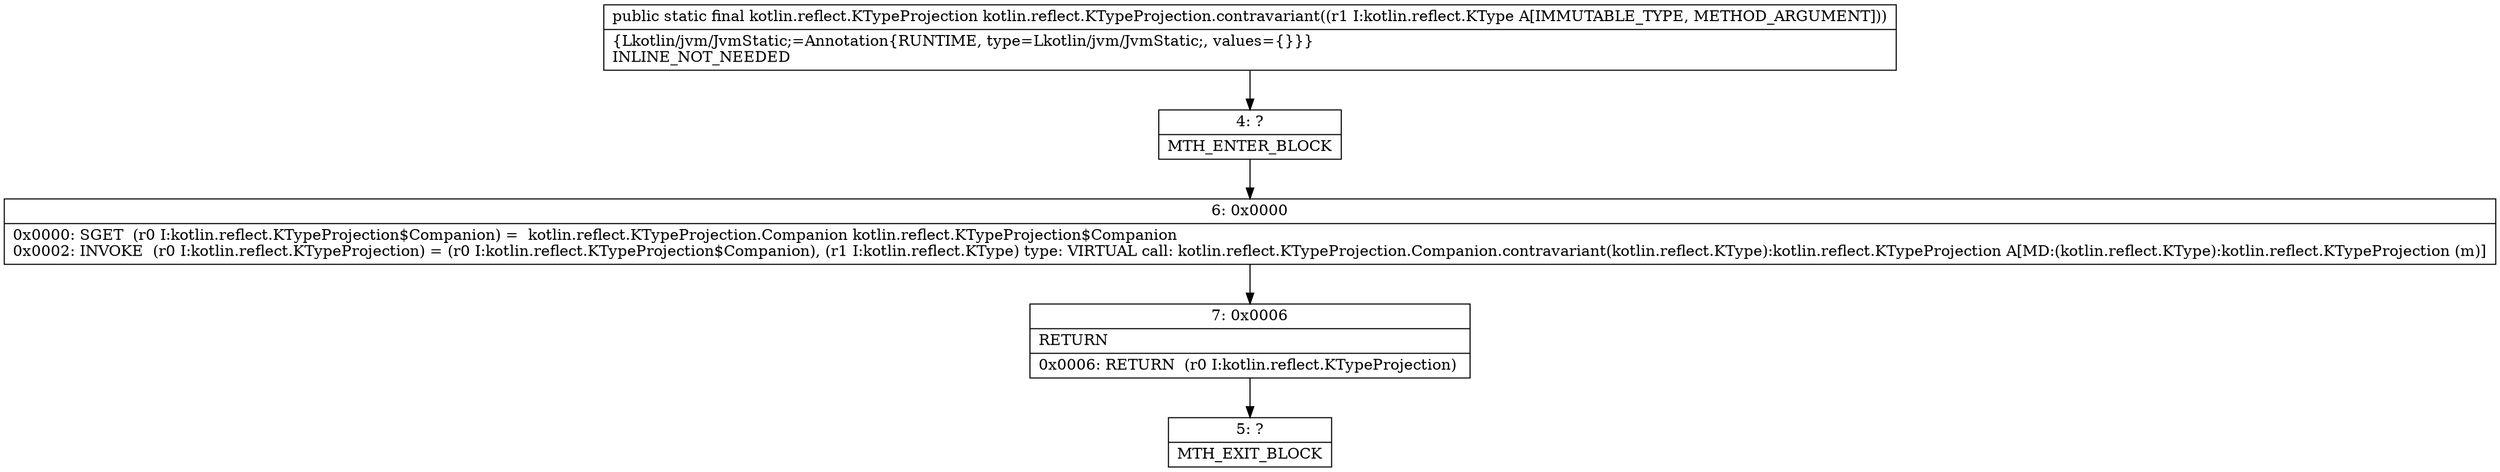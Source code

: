 digraph "CFG forkotlin.reflect.KTypeProjection.contravariant(Lkotlin\/reflect\/KType;)Lkotlin\/reflect\/KTypeProjection;" {
Node_4 [shape=record,label="{4\:\ ?|MTH_ENTER_BLOCK\l}"];
Node_6 [shape=record,label="{6\:\ 0x0000|0x0000: SGET  (r0 I:kotlin.reflect.KTypeProjection$Companion) =  kotlin.reflect.KTypeProjection.Companion kotlin.reflect.KTypeProjection$Companion \l0x0002: INVOKE  (r0 I:kotlin.reflect.KTypeProjection) = (r0 I:kotlin.reflect.KTypeProjection$Companion), (r1 I:kotlin.reflect.KType) type: VIRTUAL call: kotlin.reflect.KTypeProjection.Companion.contravariant(kotlin.reflect.KType):kotlin.reflect.KTypeProjection A[MD:(kotlin.reflect.KType):kotlin.reflect.KTypeProjection (m)]\l}"];
Node_7 [shape=record,label="{7\:\ 0x0006|RETURN\l|0x0006: RETURN  (r0 I:kotlin.reflect.KTypeProjection) \l}"];
Node_5 [shape=record,label="{5\:\ ?|MTH_EXIT_BLOCK\l}"];
MethodNode[shape=record,label="{public static final kotlin.reflect.KTypeProjection kotlin.reflect.KTypeProjection.contravariant((r1 I:kotlin.reflect.KType A[IMMUTABLE_TYPE, METHOD_ARGUMENT]))  | \{Lkotlin\/jvm\/JvmStatic;=Annotation\{RUNTIME, type=Lkotlin\/jvm\/JvmStatic;, values=\{\}\}\}\lINLINE_NOT_NEEDED\l}"];
MethodNode -> Node_4;Node_4 -> Node_6;
Node_6 -> Node_7;
Node_7 -> Node_5;
}


